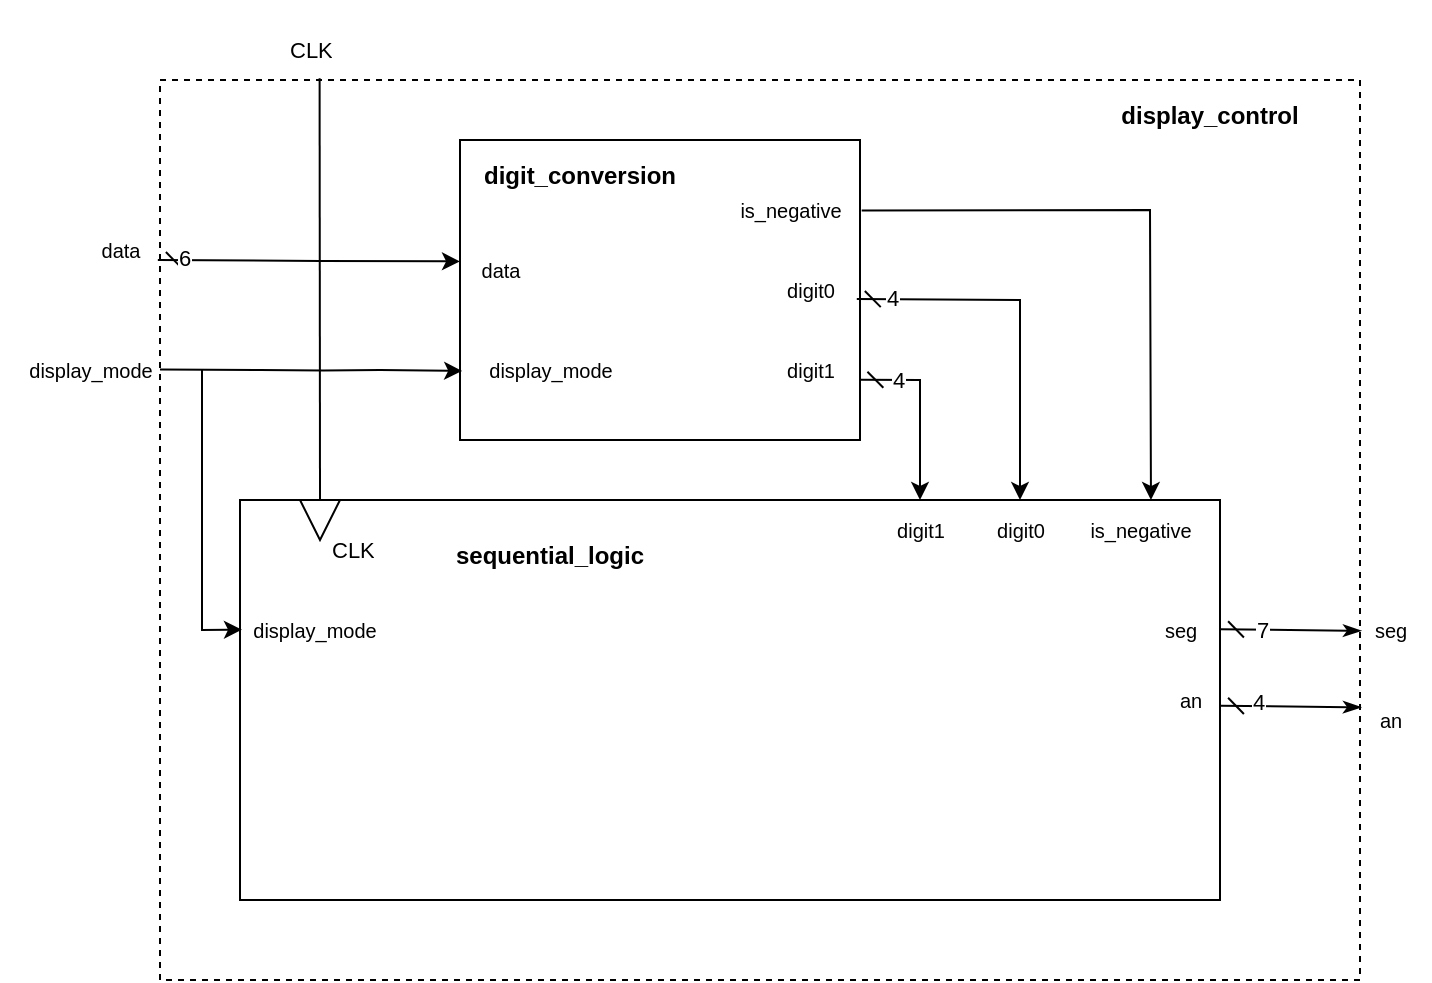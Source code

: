 <mxfile>
    <diagram id="9q4XFmlCjz0utl9w3t9W" name="Page-1">
        <mxGraphModel dx="1257" dy="786" grid="1" gridSize="10" guides="1" tooltips="1" connect="1" arrows="1" fold="1" page="1" pageScale="1" pageWidth="827" pageHeight="1169" math="0" shadow="0">
            <root>
                <mxCell id="0"/>
                <mxCell id="1" parent="0"/>
                <mxCell id="2" value="" style="whiteSpace=wrap;html=1;fontFamily=Helvetica;fontSize=10;fontColor=default;fillColor=none;dashed=1;" vertex="1" parent="1">
                    <mxGeometry x="80" y="130" width="600" height="450" as="geometry"/>
                </mxCell>
                <mxCell id="44" value="" style="rounded=0;whiteSpace=wrap;html=1;fillColor=none;" vertex="1" parent="1">
                    <mxGeometry x="230" y="160" width="200" height="150" as="geometry"/>
                </mxCell>
                <mxCell id="112" style="edgeStyle=none;rounded=0;html=1;entryX=1.001;entryY=0.697;entryDx=0;entryDy=0;entryPerimeter=0;endArrow=classicThin;endFill=1;startArrow=dash;startFill=0;" edge="1" parent="1" source="65" target="2">
                    <mxGeometry relative="1" as="geometry"/>
                </mxCell>
                <mxCell id="121" value="4" style="edgeLabel;html=1;align=center;verticalAlign=middle;resizable=0;points=[];" vertex="1" connectable="0" parent="112">
                    <mxGeometry x="-0.455" y="2" relative="1" as="geometry">
                        <mxPoint as="offset"/>
                    </mxGeometry>
                </mxCell>
                <mxCell id="65" value="" style="rounded=0;whiteSpace=wrap;html=1;fillColor=none;" vertex="1" parent="1">
                    <mxGeometry x="120" y="340" width="490" height="200" as="geometry"/>
                </mxCell>
                <mxCell id="11" value="&lt;b&gt;display_control&lt;br&gt;&lt;br&gt;&lt;/b&gt;" style="text;strokeColor=none;align=center;fillColor=none;html=1;verticalAlign=middle;whiteSpace=wrap;rounded=0;" vertex="1" parent="1">
                    <mxGeometry x="575" y="140" width="60" height="30" as="geometry"/>
                </mxCell>
                <mxCell id="12" value="&lt;p style=&quot;line-height: 200%;&quot;&gt;&lt;br&gt;&lt;/p&gt;" style="text;strokeColor=none;fillColor=none;align=left;verticalAlign=middle;spacingLeft=4;spacingRight=4;overflow=hidden;points=[[0,0.5],[1,0.5]];portConstraint=eastwest;rotatable=0;whiteSpace=wrap;html=1;fontSize=11;" vertex="1" parent="1">
                    <mxGeometry x="160" y="130" width="81" height="30" as="geometry"/>
                </mxCell>
                <mxCell id="14" value="display_mode&lt;br style=&quot;font-size: 10px;&quot;&gt;" style="text;html=1;align=center;verticalAlign=middle;resizable=0;points=[];autosize=1;strokeColor=none;fillColor=none;fontFamily=Helvetica;fontSize=10;" vertex="1" parent="1">
                    <mxGeometry x="112" y="390" width="90" height="30" as="geometry"/>
                </mxCell>
                <mxCell id="15" value="data" style="text;html=1;align=center;verticalAlign=middle;resizable=0;points=[];autosize=1;strokeColor=none;fillColor=none;fontFamily=Helvetica;fontSize=10;" vertex="1" parent="1">
                    <mxGeometry x="230" y="210" width="40" height="30" as="geometry"/>
                </mxCell>
                <mxCell id="16" value="display_mode&lt;br style=&quot;font-size: 10px;&quot;&gt;" style="text;html=1;align=center;verticalAlign=middle;resizable=0;points=[];autosize=1;strokeColor=none;fillColor=none;fontFamily=Helvetica;fontSize=10;" vertex="1" parent="1">
                    <mxGeometry x="230" y="260" width="90" height="30" as="geometry"/>
                </mxCell>
                <mxCell id="18" value="seg&lt;br&gt;" style="text;html=1;align=center;verticalAlign=middle;resizable=0;points=[];autosize=1;strokeColor=none;fillColor=none;fontFamily=Helvetica;fontSize=10;" vertex="1" parent="1">
                    <mxGeometry x="570" y="390" width="40" height="30" as="geometry"/>
                </mxCell>
                <mxCell id="19" value="an" style="text;html=1;align=center;verticalAlign=middle;resizable=0;points=[];autosize=1;strokeColor=none;fillColor=none;fontFamily=Helvetica;fontSize=10;" vertex="1" parent="1">
                    <mxGeometry x="580" y="425" width="30" height="30" as="geometry"/>
                </mxCell>
                <mxCell id="100" style="edgeStyle=none;rounded=0;html=1;exitX=0;exitY=0.5;exitDx=0;exitDy=0;entryX=0.133;entryY=-0.002;entryDx=0;entryDy=0;entryPerimeter=0;endArrow=none;endFill=0;" edge="1" parent="1" source="24" target="2">
                    <mxGeometry relative="1" as="geometry"/>
                </mxCell>
                <mxCell id="24" value="" style="triangle;whiteSpace=wrap;html=1;fontFamily=Helvetica;fontSize=10;fontColor=default;fillColor=none;direction=south;" vertex="1" parent="1">
                    <mxGeometry x="150" y="340" width="20" height="20" as="geometry"/>
                </mxCell>
                <mxCell id="42" value="&lt;p style=&quot;line-height: 200%;&quot;&gt;CLK&lt;/p&gt;&lt;p style=&quot;line-height: 200%;&quot;&gt;&lt;br&gt;&lt;/p&gt;" style="text;strokeColor=none;fillColor=none;align=left;verticalAlign=middle;spacingLeft=4;spacingRight=4;overflow=hidden;points=[[0,0.5],[1,0.5]];portConstraint=eastwest;rotatable=0;whiteSpace=wrap;html=1;fontSize=11;" vertex="1" parent="1">
                    <mxGeometry x="160" y="340" width="81" height="30" as="geometry"/>
                </mxCell>
                <mxCell id="60" style="edgeStyle=none;html=1;exitX=0.992;exitY=0.53;exitDx=0;exitDy=0;entryX=0.5;entryY=0;entryDx=0;entryDy=0;entryPerimeter=0;rounded=0;exitPerimeter=0;startArrow=dash;startFill=0;" edge="1" parent="1" source="44" target="78">
                    <mxGeometry relative="1" as="geometry">
                        <mxPoint x="550" y="235" as="targetPoint"/>
                        <Array as="points">
                            <mxPoint x="510" y="240"/>
                        </Array>
                    </mxGeometry>
                </mxCell>
                <mxCell id="118" value="4" style="edgeLabel;html=1;align=center;verticalAlign=middle;resizable=0;points=[];" vertex="1" connectable="0" parent="60">
                    <mxGeometry x="-0.805" y="1" relative="1" as="geometry">
                        <mxPoint as="offset"/>
                    </mxGeometry>
                </mxCell>
                <mxCell id="61" style="edgeStyle=none;html=1;exitX=0.994;exitY=0.661;exitDx=0;exitDy=0;exitPerimeter=0;rounded=0;startArrow=dash;startFill=0;" edge="1" parent="1" source="58" target="77">
                    <mxGeometry relative="1" as="geometry">
                        <mxPoint x="490" y="272.385" as="targetPoint"/>
                        <Array as="points">
                            <mxPoint x="460" y="280"/>
                            <mxPoint x="460" y="310"/>
                        </Array>
                    </mxGeometry>
                </mxCell>
                <mxCell id="119" value="4" style="edgeLabel;html=1;align=center;verticalAlign=middle;resizable=0;points=[];" vertex="1" connectable="0" parent="61">
                    <mxGeometry x="-0.58" relative="1" as="geometry">
                        <mxPoint as="offset"/>
                    </mxGeometry>
                </mxCell>
                <mxCell id="54" value="&lt;b&gt;digit_conversion&lt;br&gt;&lt;br&gt;&lt;/b&gt;" style="text;strokeColor=none;align=center;fillColor=none;html=1;verticalAlign=middle;whiteSpace=wrap;rounded=0;" vertex="1" parent="1">
                    <mxGeometry x="260" y="170" width="60" height="30" as="geometry"/>
                </mxCell>
                <mxCell id="56" value="is_negative&lt;br&gt;" style="text;html=1;align=center;verticalAlign=middle;resizable=0;points=[];autosize=1;strokeColor=none;fillColor=none;fontFamily=Helvetica;fontSize=10;" vertex="1" parent="1">
                    <mxGeometry x="360" y="180" width="70" height="30" as="geometry"/>
                </mxCell>
                <mxCell id="57" value="digit0&lt;br&gt;" style="text;html=1;align=center;verticalAlign=middle;resizable=0;points=[];autosize=1;strokeColor=none;fillColor=none;fontFamily=Helvetica;fontSize=10;" vertex="1" parent="1">
                    <mxGeometry x="380" y="220" width="50" height="30" as="geometry"/>
                </mxCell>
                <mxCell id="58" value="digit1&lt;br&gt;" style="text;html=1;align=center;verticalAlign=middle;resizable=0;points=[];autosize=1;strokeColor=none;fillColor=none;fontFamily=Helvetica;fontSize=10;" vertex="1" parent="1">
                    <mxGeometry x="380" y="260" width="50" height="30" as="geometry"/>
                </mxCell>
                <mxCell id="66" value="&lt;b&gt;sequential_logic&lt;br&gt;&lt;br&gt;&lt;/b&gt;" style="text;strokeColor=none;align=center;fillColor=none;html=1;verticalAlign=middle;whiteSpace=wrap;rounded=0;" vertex="1" parent="1">
                    <mxGeometry x="270" y="360" width="10" height="30" as="geometry"/>
                </mxCell>
                <mxCell id="75" style="edgeStyle=none;html=1;exitX=1.012;exitY=0.508;exitDx=0;exitDy=0;entryX=0.732;entryY=-0.002;entryDx=0;entryDy=0;entryPerimeter=0;rounded=0;exitPerimeter=0;" edge="1" parent="1" source="56">
                    <mxGeometry relative="1" as="geometry">
                        <mxPoint x="575.48" y="340.004" as="targetPoint"/>
                        <mxPoint x="500" y="235.58" as="sourcePoint"/>
                        <Array as="points">
                            <mxPoint x="575" y="195"/>
                        </Array>
                    </mxGeometry>
                </mxCell>
                <mxCell id="76" value="is_negative&lt;br&gt;" style="text;html=1;align=center;verticalAlign=middle;resizable=0;points=[];autosize=1;strokeColor=none;fillColor=none;fontFamily=Helvetica;fontSize=10;" vertex="1" parent="1">
                    <mxGeometry x="535" y="340" width="70" height="30" as="geometry"/>
                </mxCell>
                <mxCell id="77" value="digit1&lt;br&gt;" style="text;html=1;align=center;verticalAlign=middle;resizable=0;points=[];autosize=1;strokeColor=none;fillColor=none;fontFamily=Helvetica;fontSize=10;" vertex="1" parent="1">
                    <mxGeometry x="435" y="340" width="50" height="30" as="geometry"/>
                </mxCell>
                <mxCell id="78" value="digit0&lt;br&gt;" style="text;html=1;align=center;verticalAlign=middle;resizable=0;points=[];autosize=1;strokeColor=none;fillColor=none;fontFamily=Helvetica;fontSize=10;" vertex="1" parent="1">
                    <mxGeometry x="485" y="340" width="50" height="30" as="geometry"/>
                </mxCell>
                <mxCell id="90" value="&lt;p style=&quot;line-height: 200%;&quot;&gt;CLK&lt;/p&gt;&lt;p style=&quot;line-height: 200%;&quot;&gt;&lt;br&gt;&lt;/p&gt;" style="text;strokeColor=none;fillColor=none;align=left;verticalAlign=middle;spacingLeft=4;spacingRight=4;overflow=hidden;points=[[0,0.5],[1,0.5]];portConstraint=eastwest;rotatable=0;whiteSpace=wrap;html=1;fontSize=11;" vertex="1" parent="1">
                    <mxGeometry x="139" y="90" width="81" height="30" as="geometry"/>
                </mxCell>
                <mxCell id="93" style="edgeStyle=none;rounded=0;html=1;" edge="1" parent="1" source="91" target="2">
                    <mxGeometry relative="1" as="geometry"/>
                </mxCell>
                <mxCell id="91" value="data" style="text;html=1;align=center;verticalAlign=middle;resizable=0;points=[];autosize=1;strokeColor=none;fillColor=none;fontFamily=Helvetica;fontSize=10;" vertex="1" parent="1">
                    <mxGeometry x="40" y="200" width="40" height="30" as="geometry"/>
                </mxCell>
                <mxCell id="92" value="display_mode&lt;br style=&quot;font-size: 10px;&quot;&gt;" style="text;html=1;align=center;verticalAlign=middle;resizable=0;points=[];autosize=1;strokeColor=none;fillColor=none;fontFamily=Helvetica;fontSize=10;" vertex="1" parent="1">
                    <mxGeometry y="260" width="90" height="30" as="geometry"/>
                </mxCell>
                <mxCell id="97" style="edgeStyle=none;html=1;exitX=0.992;exitY=0.53;exitDx=0;exitDy=0;rounded=0;exitPerimeter=0;entryX=0.012;entryY=0.515;entryDx=0;entryDy=0;entryPerimeter=0;" edge="1" parent="1" target="16">
                    <mxGeometry relative="1" as="geometry">
                        <mxPoint x="210" y="275.25" as="targetPoint"/>
                        <mxPoint x="80.0" y="274.75" as="sourcePoint"/>
                        <Array as="points">
                            <mxPoint x="130" y="275"/>
                            <mxPoint x="161.6" y="275.25"/>
                            <mxPoint x="190" y="275"/>
                        </Array>
                    </mxGeometry>
                </mxCell>
                <mxCell id="98" style="edgeStyle=none;html=1;exitX=0.992;exitY=0.53;exitDx=0;exitDy=0;rounded=0;exitPerimeter=0;entryX=0.012;entryY=0.515;entryDx=0;entryDy=0;entryPerimeter=0;startArrow=dash;startFill=0;" edge="1" parent="1">
                    <mxGeometry relative="1" as="geometry">
                        <mxPoint x="230.0" y="220.7" as="targetPoint"/>
                        <mxPoint x="78.92" y="220" as="sourcePoint"/>
                        <Array as="points">
                            <mxPoint x="160.52" y="220.5"/>
                        </Array>
                    </mxGeometry>
                </mxCell>
                <mxCell id="117" value="6" style="edgeLabel;html=1;align=center;verticalAlign=middle;resizable=0;points=[];" vertex="1" connectable="0" parent="98">
                    <mxGeometry x="-0.827" y="1" relative="1" as="geometry">
                        <mxPoint as="offset"/>
                    </mxGeometry>
                </mxCell>
                <mxCell id="107" style="edgeStyle=none;html=1;rounded=0;" edge="1" parent="1">
                    <mxGeometry relative="1" as="geometry">
                        <mxPoint x="121" y="404.83" as="targetPoint"/>
                        <mxPoint x="101" y="274.83" as="sourcePoint"/>
                        <Array as="points">
                            <mxPoint x="101" y="405"/>
                        </Array>
                    </mxGeometry>
                </mxCell>
                <mxCell id="113" style="edgeStyle=none;rounded=0;html=1;entryX=1.001;entryY=0.697;entryDx=0;entryDy=0;entryPerimeter=0;endArrow=classicThin;endFill=1;startArrow=dash;startFill=0;" edge="1" parent="1">
                    <mxGeometry relative="1" as="geometry">
                        <mxPoint x="610.0" y="404.593" as="sourcePoint"/>
                        <mxPoint x="680.6" y="405.41" as="targetPoint"/>
                    </mxGeometry>
                </mxCell>
                <mxCell id="122" value="7" style="edgeLabel;html=1;align=center;verticalAlign=middle;resizable=0;points=[];" vertex="1" connectable="0" parent="113">
                    <mxGeometry x="-0.609" y="1" relative="1" as="geometry">
                        <mxPoint x="7" y="1" as="offset"/>
                    </mxGeometry>
                </mxCell>
                <mxCell id="114" value="an" style="text;html=1;align=center;verticalAlign=middle;resizable=0;points=[];autosize=1;strokeColor=none;fillColor=none;fontFamily=Helvetica;fontSize=10;" vertex="1" parent="1">
                    <mxGeometry x="680" y="435" width="30" height="30" as="geometry"/>
                </mxCell>
                <mxCell id="115" value="seg&lt;br&gt;" style="text;html=1;align=center;verticalAlign=middle;resizable=0;points=[];autosize=1;strokeColor=none;fillColor=none;fontFamily=Helvetica;fontSize=10;" vertex="1" parent="1">
                    <mxGeometry x="675" y="390" width="40" height="30" as="geometry"/>
                </mxCell>
            </root>
        </mxGraphModel>
    </diagram>
</mxfile>
